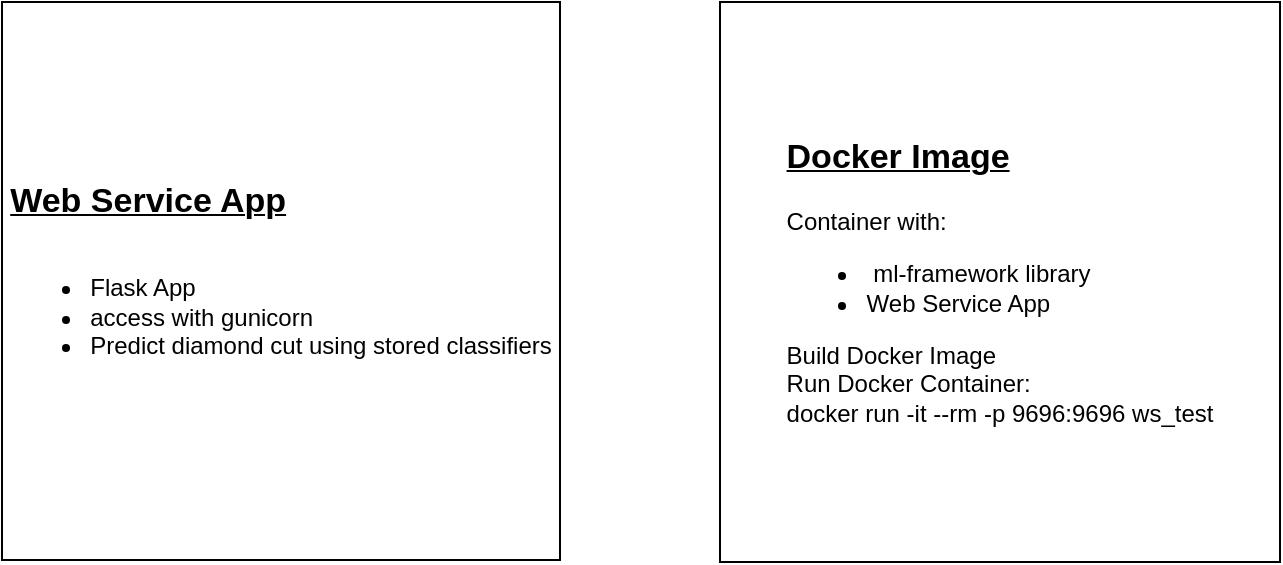 <mxfile version="21.7.5" type="device">
  <diagram name="Page-1" id="cJZb0E2UauBPatAsgssz">
    <mxGraphModel dx="1434" dy="746" grid="1" gridSize="10" guides="1" tooltips="1" connect="1" arrows="1" fold="1" page="1" pageScale="1" pageWidth="827" pageHeight="1169" math="0" shadow="0">
      <root>
        <mxCell id="0" />
        <mxCell id="1" parent="0" />
        <mxCell id="QBppMuox8Vm9wZlYPuwv-1" value="&lt;div align=&quot;justify&quot;&gt;&lt;b&gt;&lt;u&gt;&lt;font style=&quot;font-size: 17px;&quot;&gt;Web Service App&lt;/font&gt;&lt;/u&gt;&lt;/b&gt;&lt;br&gt;&amp;nbsp;&lt;br&gt;&lt;/div&gt;&lt;div align=&quot;justify&quot;&gt;&lt;ul&gt;&lt;li&gt;Flask App&lt;/li&gt;&lt;li&gt;access with gunicorn&lt;/li&gt;&lt;li&gt;Predict diamond cut using stored classifiers&lt;br&gt;&lt;/li&gt;&lt;/ul&gt;&lt;/div&gt;" style="whiteSpace=wrap;html=1;aspect=fixed;" vertex="1" parent="1">
          <mxGeometry x="41" y="39" width="279" height="279" as="geometry" />
        </mxCell>
        <mxCell id="QBppMuox8Vm9wZlYPuwv-3" value="&lt;div align=&quot;justify&quot;&gt;&lt;b&gt;&lt;u&gt;&lt;font style=&quot;font-size: 17px;&quot;&gt;Docker Image&lt;/font&gt;&lt;/u&gt;&lt;/b&gt;&lt;br&gt;&amp;nbsp;&lt;br&gt;Container with:&lt;br&gt;&lt;ul&gt;&lt;li&gt;&amp;nbsp;ml-framework library&lt;/li&gt;&lt;li&gt;Web Service App&lt;/li&gt;&lt;/ul&gt;Build Docker Image&lt;/div&gt;&lt;div align=&quot;justify&quot;&gt;Run Docker Container:&lt;/div&gt;&lt;div align=&quot;justify&quot;&gt;docker run -it --rm -p 9696:9696 ws_test&lt;br&gt;&lt;/div&gt;" style="whiteSpace=wrap;html=1;aspect=fixed;" vertex="1" parent="1">
          <mxGeometry x="400" y="39" width="280" height="280" as="geometry" />
        </mxCell>
      </root>
    </mxGraphModel>
  </diagram>
</mxfile>
